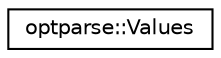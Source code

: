 digraph "Graphical Class Hierarchy"
{
  edge [fontname="Helvetica",fontsize="10",labelfontname="Helvetica",labelfontsize="10"];
  node [fontname="Helvetica",fontsize="10",shape=record];
  rankdir="LR";
  Node1 [label="optparse::Values",height=0.2,width=0.4,color="black", fillcolor="white", style="filled",URL="$classoptparse_1_1_values.html"];
}
